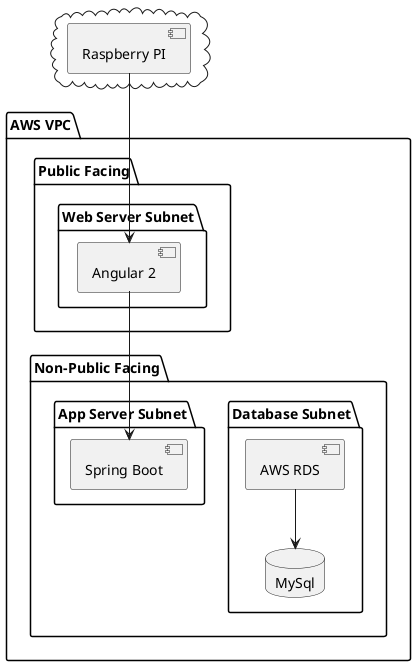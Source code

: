@startuml


package "AWS VPC" {
  folder "Non-Public Facing" {
    folder "Database Subnet" {
        [AWS RDS]  --> MySql
    }
    folder "App Server Subnet" {
        [Spring Boot]
    }
  }
  folder "Public Facing" {
    folder "Web Server Subnet" {
       [Angular 2] --> [Spring Boot]
    }
  }
}

cloud {
  [Raspberry PI]
}

[Raspberry PI] --> [Angular 2]

database "MySql" {

}


@enduml